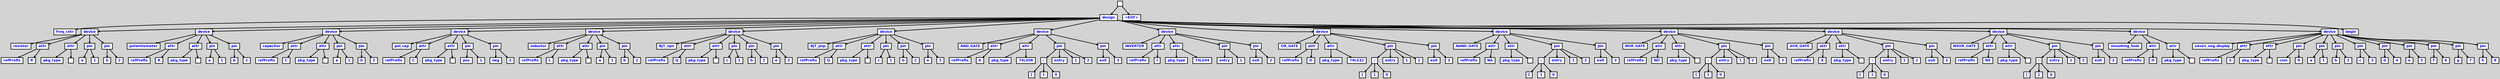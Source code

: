 digraph {

	ordering=out;
	ranksep=.4;
	bgcolor="lightgrey"; node [shape=box, fixedsize=false, fontsize=12, fontname="Helvetica-bold", fontcolor="blue"
		width=.25, height=.25, color="black", fillcolor="white", style="filled, solid, bold"];
	edge [arrowsize=.5, color="black", style="bold"]

  n0 [label=""];
  n1 [label="design"];
  n1 [label="design"];
  n2 [label="freq_cntr"];
  n3 [label="device"];
  n3 [label="device"];
  n4 [label="resistor"];
  n5 [label="attr"];
  n5 [label="attr"];
  n6 [label="refPrefix"];
  n7 [label="R"];
  n8 [label="attr"];
  n8 [label="attr"];
  n9 [label="pkg_type"];
  n10 [label=""];
  n11 [label="pin"];
  n11 [label="pin"];
  n12 [label="a"];
  n13 [label="1"];
  n14 [label="pin"];
  n14 [label="pin"];
  n15 [label="b"];
  n16 [label="2"];
  n17 [label="device"];
  n17 [label="device"];
  n18 [label="potentiometer"];
  n19 [label="attr"];
  n19 [label="attr"];
  n20 [label="refPrefix"];
  n21 [label="R"];
  n22 [label="attr"];
  n22 [label="attr"];
  n23 [label="pkg_type"];
  n24 [label=""];
  n25 [label="pin"];
  n25 [label="pin"];
  n26 [label="a"];
  n27 [label="1"];
  n28 [label="pin"];
  n28 [label="pin"];
  n29 [label="b"];
  n30 [label="2"];
  n31 [label="device"];
  n31 [label="device"];
  n32 [label="capacitor"];
  n33 [label="attr"];
  n33 [label="attr"];
  n34 [label="refPrefix"];
  n35 [label="C"];
  n36 [label="attr"];
  n36 [label="attr"];
  n37 [label="pkg_type"];
  n38 [label=""];
  n39 [label="pin"];
  n39 [label="pin"];
  n40 [label="a"];
  n41 [label="1"];
  n42 [label="pin"];
  n42 [label="pin"];
  n43 [label="b"];
  n44 [label="2"];
  n45 [label="device"];
  n45 [label="device"];
  n46 [label="pol_cap"];
  n47 [label="attr"];
  n47 [label="attr"];
  n48 [label="refPrefix"];
  n49 [label="C"];
  n50 [label="attr"];
  n50 [label="attr"];
  n51 [label="pkg_type"];
  n52 [label=""];
  n53 [label="pin"];
  n53 [label="pin"];
  n54 [label="pos"];
  n55 [label="1"];
  n56 [label="pin"];
  n56 [label="pin"];
  n57 [label="neg"];
  n58 [label="2"];
  n59 [label="device"];
  n59 [label="device"];
  n60 [label="inductor"];
  n61 [label="attr"];
  n61 [label="attr"];
  n62 [label="refPrefix"];
  n63 [label="L"];
  n64 [label="attr"];
  n64 [label="attr"];
  n65 [label="pkg_type"];
  n66 [label=""];
  n67 [label="pin"];
  n67 [label="pin"];
  n68 [label="a"];
  n69 [label="1"];
  n70 [label="pin"];
  n70 [label="pin"];
  n71 [label="b"];
  n72 [label="2"];
  n73 [label="device"];
  n73 [label="device"];
  n74 [label="BJT_npn"];
  n75 [label="attr"];
  n75 [label="attr"];
  n76 [label="refPrefix"];
  n77 [label="Q"];
  n78 [label="attr"];
  n78 [label="attr"];
  n79 [label="pkg_type"];
  n80 [label=""];
  n81 [label="pin"];
  n81 [label="pin"];
  n82 [label="c"];
  n83 [label="1"];
  n84 [label="pin"];
  n84 [label="pin"];
  n85 [label="b"];
  n86 [label="2"];
  n87 [label="pin"];
  n87 [label="pin"];
  n88 [label="e"];
  n89 [label="3"];
  n90 [label="device"];
  n90 [label="device"];
  n91 [label="BJT_pnp"];
  n92 [label="attr"];
  n92 [label="attr"];
  n93 [label="refPrefix"];
  n94 [label="Q"];
  n95 [label="attr"];
  n95 [label="attr"];
  n96 [label="pkg_type"];
  n97 [label=""];
  n98 [label="pin"];
  n98 [label="pin"];
  n99 [label="c"];
  n100 [label="1"];
  n101 [label="pin"];
  n101 [label="pin"];
  n102 [label="b"];
  n103 [label="2"];
  n104 [label="pin"];
  n104 [label="pin"];
  n105 [label="e"];
  n106 [label="3"];
  n107 [label="device"];
  n107 [label="device"];
  n108 [label="AND_GATE"];
  n109 [label="attr"];
  n109 [label="attr"];
  n110 [label="refPrefix"];
  n111 [label="A"];
  n112 [label="attr"];
  n112 [label="attr"];
  n113 [label="pkg_type"];
  n114 [label="74LS08"];
  n115 [label="pin"];
  n115 [label="pin"];
  n116 [label=":"];
  n116 [label=":"];
  n117 [label="["];
  n118 [label="1"];
  n119 [label="0"];
  n120 [label="entry"];
  n121 [label="1"];
  n122 [label="2"];
  n123 [label="pin"];
  n123 [label="pin"];
  n124 [label="exit"];
  n125 [label="3"];
  n126 [label="device"];
  n126 [label="device"];
  n127 [label="INVERTER"];
  n128 [label="attr"];
  n128 [label="attr"];
  n129 [label="refPrefix"];
  n130 [label="I"];
  n131 [label="attr"];
  n131 [label="attr"];
  n132 [label="pkg_type"];
  n133 [label="74LS04"];
  n134 [label="pin"];
  n134 [label="pin"];
  n135 [label="entry"];
  n136 [label="1"];
  n137 [label="pin"];
  n137 [label="pin"];
  n138 [label="exit"];
  n139 [label="2"];
  n140 [label="device"];
  n140 [label="device"];
  n141 [label="OR_GATE"];
  n142 [label="attr"];
  n142 [label="attr"];
  n143 [label="refPrefix"];
  n144 [label="O"];
  n145 [label="attr"];
  n145 [label="attr"];
  n146 [label="pkg_type"];
  n147 [label="74LS32"];
  n148 [label="pin"];
  n148 [label="pin"];
  n149 [label=":"];
  n149 [label=":"];
  n150 [label="["];
  n151 [label="1"];
  n152 [label="0"];
  n153 [label="entry"];
  n154 [label="1"];
  n155 [label="2"];
  n156 [label="pin"];
  n156 [label="pin"];
  n157 [label="exit"];
  n158 [label="3"];
  n159 [label="device"];
  n159 [label="device"];
  n160 [label="NAND_GATE"];
  n161 [label="attr"];
  n161 [label="attr"];
  n162 [label="refPrefix"];
  n163 [label="NA"];
  n164 [label="attr"];
  n164 [label="attr"];
  n165 [label="pkg_type"];
  n166 [label=""];
  n167 [label="pin"];
  n167 [label="pin"];
  n168 [label=":"];
  n168 [label=":"];
  n169 [label="["];
  n170 [label="1"];
  n171 [label="0"];
  n172 [label="entry"];
  n173 [label="1"];
  n174 [label="2"];
  n175 [label="pin"];
  n175 [label="pin"];
  n176 [label="exit"];
  n177 [label="3"];
  n178 [label="device"];
  n178 [label="device"];
  n179 [label="NOR_GATE"];
  n180 [label="attr"];
  n180 [label="attr"];
  n181 [label="refPrefix"];
  n182 [label="NO"];
  n183 [label="attr"];
  n183 [label="attr"];
  n184 [label="pkg_type"];
  n185 [label=""];
  n186 [label="pin"];
  n186 [label="pin"];
  n187 [label=":"];
  n187 [label=":"];
  n188 [label="["];
  n189 [label="1"];
  n190 [label="0"];
  n191 [label="entry"];
  n192 [label="1"];
  n193 [label="2"];
  n194 [label="pin"];
  n194 [label="pin"];
  n195 [label="exit"];
  n196 [label="3"];
  n197 [label="device"];
  n197 [label="device"];
  n198 [label="XOR_GATE"];
  n199 [label="attr"];
  n199 [label="attr"];
  n200 [label="refPrefix"];
  n201 [label="X"];
  n202 [label="attr"];
  n202 [label="attr"];
  n203 [label="pkg_type"];
  n204 [label=""];
  n205 [label="pin"];
  n205 [label="pin"];
  n206 [label=":"];
  n206 [label=":"];
  n207 [label="["];
  n208 [label="1"];
  n209 [label="0"];
  n210 [label="entry"];
  n211 [label="1"];
  n212 [label="2"];
  n213 [label="pin"];
  n213 [label="pin"];
  n214 [label="exit"];
  n215 [label="3"];
  n216 [label="device"];
  n216 [label="device"];
  n217 [label="NXOR_GATE"];
  n218 [label="attr"];
  n218 [label="attr"];
  n219 [label="refPrefix"];
  n220 [label="NX"];
  n221 [label="attr"];
  n221 [label="attr"];
  n222 [label="pkg_type"];
  n223 [label=""];
  n224 [label="pin"];
  n224 [label="pin"];
  n225 [label=":"];
  n225 [label=":"];
  n226 [label="["];
  n227 [label="1"];
  n228 [label="0"];
  n229 [label="entry"];
  n230 [label="1"];
  n231 [label="2"];
  n232 [label="pin"];
  n232 [label="pin"];
  n233 [label="exit"];
  n234 [label="3"];
  n235 [label="device"];
  n235 [label="device"];
  n236 [label="mounting_hole"];
  n237 [label="attr"];
  n237 [label="attr"];
  n238 [label="refPrefix"];
  n239 [label="H"];
  n240 [label="attr"];
  n240 [label="attr"];
  n241 [label="pkg_type"];
  n242 [label=""];
  n243 [label="device"];
  n243 [label="device"];
  n244 [label="seven_seg_display"];
  n245 [label="attr"];
  n245 [label="attr"];
  n246 [label="refPrefix"];
  n247 [label="S"];
  n248 [label="attr"];
  n248 [label="attr"];
  n249 [label="pkg_type"];
  n250 [label=""];
  n251 [label="pin"];
  n251 [label="pin"];
  n252 [label="com"];
  n253 [label="9"];
  n254 [label="pin"];
  n254 [label="pin"];
  n255 [label="a"];
  n256 [label="1"];
  n257 [label="pin"];
  n257 [label="pin"];
  n258 [label="b"];
  n259 [label="2"];
  n260 [label="pin"];
  n260 [label="pin"];
  n261 [label="c"];
  n262 [label="3"];
  n263 [label="pin"];
  n263 [label="pin"];
  n264 [label="d"];
  n265 [label="4"];
  n266 [label="pin"];
  n266 [label="pin"];
  n267 [label="e"];
  n268 [label="5"];
  n269 [label="pin"];
  n269 [label="pin"];
  n270 [label="f"];
  n271 [label="6"];
  n272 [label="pin"];
  n272 [label="pin"];
  n273 [label="g"];
  n274 [label="7"];
  n275 [label="pin"];
  n275 [label="pin"];
  n276 [label="h"];
  n277 [label="8"];
  n278 [label="begin"];
  n279 [label="<EOF>"];

  n0 -> n1 // "" -> "design"
  n1 -> n2 // "design" -> "freq_cntr"
  n1 -> n3 // "design" -> "device"
  n3 -> n4 // "device" -> "resistor"
  n3 -> n5 // "device" -> "attr"
  n5 -> n6 // "attr" -> "refPrefix"
  n5 -> n7 // "attr" -> "R"
  n3 -> n8 // "device" -> "attr"
  n8 -> n9 // "attr" -> "pkg_type"
  n8 -> n10 // "attr" -> ""
  n3 -> n11 // "device" -> "pin"
  n11 -> n12 // "pin" -> "a"
  n11 -> n13 // "pin" -> "1"
  n3 -> n14 // "device" -> "pin"
  n14 -> n15 // "pin" -> "b"
  n14 -> n16 // "pin" -> "2"
  n1 -> n17 // "design" -> "device"
  n17 -> n18 // "device" -> "potentiometer"
  n17 -> n19 // "device" -> "attr"
  n19 -> n20 // "attr" -> "refPrefix"
  n19 -> n21 // "attr" -> "R"
  n17 -> n22 // "device" -> "attr"
  n22 -> n23 // "attr" -> "pkg_type"
  n22 -> n24 // "attr" -> ""
  n17 -> n25 // "device" -> "pin"
  n25 -> n26 // "pin" -> "a"
  n25 -> n27 // "pin" -> "1"
  n17 -> n28 // "device" -> "pin"
  n28 -> n29 // "pin" -> "b"
  n28 -> n30 // "pin" -> "2"
  n1 -> n31 // "design" -> "device"
  n31 -> n32 // "device" -> "capacitor"
  n31 -> n33 // "device" -> "attr"
  n33 -> n34 // "attr" -> "refPrefix"
  n33 -> n35 // "attr" -> "C"
  n31 -> n36 // "device" -> "attr"
  n36 -> n37 // "attr" -> "pkg_type"
  n36 -> n38 // "attr" -> ""
  n31 -> n39 // "device" -> "pin"
  n39 -> n40 // "pin" -> "a"
  n39 -> n41 // "pin" -> "1"
  n31 -> n42 // "device" -> "pin"
  n42 -> n43 // "pin" -> "b"
  n42 -> n44 // "pin" -> "2"
  n1 -> n45 // "design" -> "device"
  n45 -> n46 // "device" -> "pol_cap"
  n45 -> n47 // "device" -> "attr"
  n47 -> n48 // "attr" -> "refPrefix"
  n47 -> n49 // "attr" -> "C"
  n45 -> n50 // "device" -> "attr"
  n50 -> n51 // "attr" -> "pkg_type"
  n50 -> n52 // "attr" -> ""
  n45 -> n53 // "device" -> "pin"
  n53 -> n54 // "pin" -> "pos"
  n53 -> n55 // "pin" -> "1"
  n45 -> n56 // "device" -> "pin"
  n56 -> n57 // "pin" -> "neg"
  n56 -> n58 // "pin" -> "2"
  n1 -> n59 // "design" -> "device"
  n59 -> n60 // "device" -> "inductor"
  n59 -> n61 // "device" -> "attr"
  n61 -> n62 // "attr" -> "refPrefix"
  n61 -> n63 // "attr" -> "L"
  n59 -> n64 // "device" -> "attr"
  n64 -> n65 // "attr" -> "pkg_type"
  n64 -> n66 // "attr" -> ""
  n59 -> n67 // "device" -> "pin"
  n67 -> n68 // "pin" -> "a"
  n67 -> n69 // "pin" -> "1"
  n59 -> n70 // "device" -> "pin"
  n70 -> n71 // "pin" -> "b"
  n70 -> n72 // "pin" -> "2"
  n1 -> n73 // "design" -> "device"
  n73 -> n74 // "device" -> "BJT_npn"
  n73 -> n75 // "device" -> "attr"
  n75 -> n76 // "attr" -> "refPrefix"
  n75 -> n77 // "attr" -> "Q"
  n73 -> n78 // "device" -> "attr"
  n78 -> n79 // "attr" -> "pkg_type"
  n78 -> n80 // "attr" -> ""
  n73 -> n81 // "device" -> "pin"
  n81 -> n82 // "pin" -> "c"
  n81 -> n83 // "pin" -> "1"
  n73 -> n84 // "device" -> "pin"
  n84 -> n85 // "pin" -> "b"
  n84 -> n86 // "pin" -> "2"
  n73 -> n87 // "device" -> "pin"
  n87 -> n88 // "pin" -> "e"
  n87 -> n89 // "pin" -> "3"
  n1 -> n90 // "design" -> "device"
  n90 -> n91 // "device" -> "BJT_pnp"
  n90 -> n92 // "device" -> "attr"
  n92 -> n93 // "attr" -> "refPrefix"
  n92 -> n94 // "attr" -> "Q"
  n90 -> n95 // "device" -> "attr"
  n95 -> n96 // "attr" -> "pkg_type"
  n95 -> n97 // "attr" -> ""
  n90 -> n98 // "device" -> "pin"
  n98 -> n99 // "pin" -> "c"
  n98 -> n100 // "pin" -> "1"
  n90 -> n101 // "device" -> "pin"
  n101 -> n102 // "pin" -> "b"
  n101 -> n103 // "pin" -> "2"
  n90 -> n104 // "device" -> "pin"
  n104 -> n105 // "pin" -> "e"
  n104 -> n106 // "pin" -> "3"
  n1 -> n107 // "design" -> "device"
  n107 -> n108 // "device" -> "AND_GATE"
  n107 -> n109 // "device" -> "attr"
  n109 -> n110 // "attr" -> "refPrefix"
  n109 -> n111 // "attr" -> "A"
  n107 -> n112 // "device" -> "attr"
  n112 -> n113 // "attr" -> "pkg_type"
  n112 -> n114 // "attr" -> "74LS08"
  n107 -> n115 // "device" -> "pin"
  n115 -> n116 // "pin" -> ":"
  n116 -> n117 // ":" -> "["
  n116 -> n118 // ":" -> "1"
  n116 -> n119 // ":" -> "0"
  n115 -> n120 // "pin" -> "entry"
  n115 -> n121 // "pin" -> "1"
  n115 -> n122 // "pin" -> "2"
  n107 -> n123 // "device" -> "pin"
  n123 -> n124 // "pin" -> "exit"
  n123 -> n125 // "pin" -> "3"
  n1 -> n126 // "design" -> "device"
  n126 -> n127 // "device" -> "INVERTER"
  n126 -> n128 // "device" -> "attr"
  n128 -> n129 // "attr" -> "refPrefix"
  n128 -> n130 // "attr" -> "I"
  n126 -> n131 // "device" -> "attr"
  n131 -> n132 // "attr" -> "pkg_type"
  n131 -> n133 // "attr" -> "74LS04"
  n126 -> n134 // "device" -> "pin"
  n134 -> n135 // "pin" -> "entry"
  n134 -> n136 // "pin" -> "1"
  n126 -> n137 // "device" -> "pin"
  n137 -> n138 // "pin" -> "exit"
  n137 -> n139 // "pin" -> "2"
  n1 -> n140 // "design" -> "device"
  n140 -> n141 // "device" -> "OR_GATE"
  n140 -> n142 // "device" -> "attr"
  n142 -> n143 // "attr" -> "refPrefix"
  n142 -> n144 // "attr" -> "O"
  n140 -> n145 // "device" -> "attr"
  n145 -> n146 // "attr" -> "pkg_type"
  n145 -> n147 // "attr" -> "74LS32"
  n140 -> n148 // "device" -> "pin"
  n148 -> n149 // "pin" -> ":"
  n149 -> n150 // ":" -> "["
  n149 -> n151 // ":" -> "1"
  n149 -> n152 // ":" -> "0"
  n148 -> n153 // "pin" -> "entry"
  n148 -> n154 // "pin" -> "1"
  n148 -> n155 // "pin" -> "2"
  n140 -> n156 // "device" -> "pin"
  n156 -> n157 // "pin" -> "exit"
  n156 -> n158 // "pin" -> "3"
  n1 -> n159 // "design" -> "device"
  n159 -> n160 // "device" -> "NAND_GATE"
  n159 -> n161 // "device" -> "attr"
  n161 -> n162 // "attr" -> "refPrefix"
  n161 -> n163 // "attr" -> "NA"
  n159 -> n164 // "device" -> "attr"
  n164 -> n165 // "attr" -> "pkg_type"
  n164 -> n166 // "attr" -> ""
  n159 -> n167 // "device" -> "pin"
  n167 -> n168 // "pin" -> ":"
  n168 -> n169 // ":" -> "["
  n168 -> n170 // ":" -> "1"
  n168 -> n171 // ":" -> "0"
  n167 -> n172 // "pin" -> "entry"
  n167 -> n173 // "pin" -> "1"
  n167 -> n174 // "pin" -> "2"
  n159 -> n175 // "device" -> "pin"
  n175 -> n176 // "pin" -> "exit"
  n175 -> n177 // "pin" -> "3"
  n1 -> n178 // "design" -> "device"
  n178 -> n179 // "device" -> "NOR_GATE"
  n178 -> n180 // "device" -> "attr"
  n180 -> n181 // "attr" -> "refPrefix"
  n180 -> n182 // "attr" -> "NO"
  n178 -> n183 // "device" -> "attr"
  n183 -> n184 // "attr" -> "pkg_type"
  n183 -> n185 // "attr" -> ""
  n178 -> n186 // "device" -> "pin"
  n186 -> n187 // "pin" -> ":"
  n187 -> n188 // ":" -> "["
  n187 -> n189 // ":" -> "1"
  n187 -> n190 // ":" -> "0"
  n186 -> n191 // "pin" -> "entry"
  n186 -> n192 // "pin" -> "1"
  n186 -> n193 // "pin" -> "2"
  n178 -> n194 // "device" -> "pin"
  n194 -> n195 // "pin" -> "exit"
  n194 -> n196 // "pin" -> "3"
  n1 -> n197 // "design" -> "device"
  n197 -> n198 // "device" -> "XOR_GATE"
  n197 -> n199 // "device" -> "attr"
  n199 -> n200 // "attr" -> "refPrefix"
  n199 -> n201 // "attr" -> "X"
  n197 -> n202 // "device" -> "attr"
  n202 -> n203 // "attr" -> "pkg_type"
  n202 -> n204 // "attr" -> ""
  n197 -> n205 // "device" -> "pin"
  n205 -> n206 // "pin" -> ":"
  n206 -> n207 // ":" -> "["
  n206 -> n208 // ":" -> "1"
  n206 -> n209 // ":" -> "0"
  n205 -> n210 // "pin" -> "entry"
  n205 -> n211 // "pin" -> "1"
  n205 -> n212 // "pin" -> "2"
  n197 -> n213 // "device" -> "pin"
  n213 -> n214 // "pin" -> "exit"
  n213 -> n215 // "pin" -> "3"
  n1 -> n216 // "design" -> "device"
  n216 -> n217 // "device" -> "NXOR_GATE"
  n216 -> n218 // "device" -> "attr"
  n218 -> n219 // "attr" -> "refPrefix"
  n218 -> n220 // "attr" -> "NX"
  n216 -> n221 // "device" -> "attr"
  n221 -> n222 // "attr" -> "pkg_type"
  n221 -> n223 // "attr" -> ""
  n216 -> n224 // "device" -> "pin"
  n224 -> n225 // "pin" -> ":"
  n225 -> n226 // ":" -> "["
  n225 -> n227 // ":" -> "1"
  n225 -> n228 // ":" -> "0"
  n224 -> n229 // "pin" -> "entry"
  n224 -> n230 // "pin" -> "1"
  n224 -> n231 // "pin" -> "2"
  n216 -> n232 // "device" -> "pin"
  n232 -> n233 // "pin" -> "exit"
  n232 -> n234 // "pin" -> "3"
  n1 -> n235 // "design" -> "device"
  n235 -> n236 // "device" -> "mounting_hole"
  n235 -> n237 // "device" -> "attr"
  n237 -> n238 // "attr" -> "refPrefix"
  n237 -> n239 // "attr" -> "H"
  n235 -> n240 // "device" -> "attr"
  n240 -> n241 // "attr" -> "pkg_type"
  n240 -> n242 // "attr" -> ""
  n1 -> n243 // "design" -> "device"
  n243 -> n244 // "device" -> "seven_seg_display"
  n243 -> n245 // "device" -> "attr"
  n245 -> n246 // "attr" -> "refPrefix"
  n245 -> n247 // "attr" -> "S"
  n243 -> n248 // "device" -> "attr"
  n248 -> n249 // "attr" -> "pkg_type"
  n248 -> n250 // "attr" -> ""
  n243 -> n251 // "device" -> "pin"
  n251 -> n252 // "pin" -> "com"
  n251 -> n253 // "pin" -> "9"
  n243 -> n254 // "device" -> "pin"
  n254 -> n255 // "pin" -> "a"
  n254 -> n256 // "pin" -> "1"
  n243 -> n257 // "device" -> "pin"
  n257 -> n258 // "pin" -> "b"
  n257 -> n259 // "pin" -> "2"
  n243 -> n260 // "device" -> "pin"
  n260 -> n261 // "pin" -> "c"
  n260 -> n262 // "pin" -> "3"
  n243 -> n263 // "device" -> "pin"
  n263 -> n264 // "pin" -> "d"
  n263 -> n265 // "pin" -> "4"
  n243 -> n266 // "device" -> "pin"
  n266 -> n267 // "pin" -> "e"
  n266 -> n268 // "pin" -> "5"
  n243 -> n269 // "device" -> "pin"
  n269 -> n270 // "pin" -> "f"
  n269 -> n271 // "pin" -> "6"
  n243 -> n272 // "device" -> "pin"
  n272 -> n273 // "pin" -> "g"
  n272 -> n274 // "pin" -> "7"
  n243 -> n275 // "device" -> "pin"
  n275 -> n276 // "pin" -> "h"
  n275 -> n277 // "pin" -> "8"
  n1 -> n278 // "design" -> "begin"
  n0 -> n279 // "" -> "<EOF>"

}
